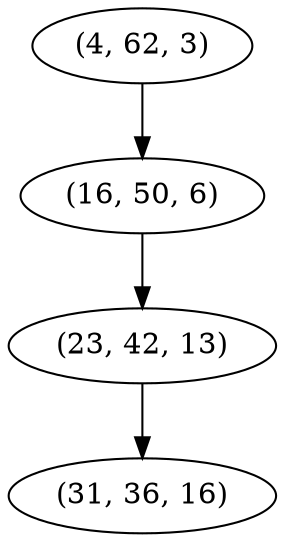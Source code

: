 digraph tree {
    "(4, 62, 3)";
    "(16, 50, 6)";
    "(23, 42, 13)";
    "(31, 36, 16)";
    "(4, 62, 3)" -> "(16, 50, 6)";
    "(16, 50, 6)" -> "(23, 42, 13)";
    "(23, 42, 13)" -> "(31, 36, 16)";
}
